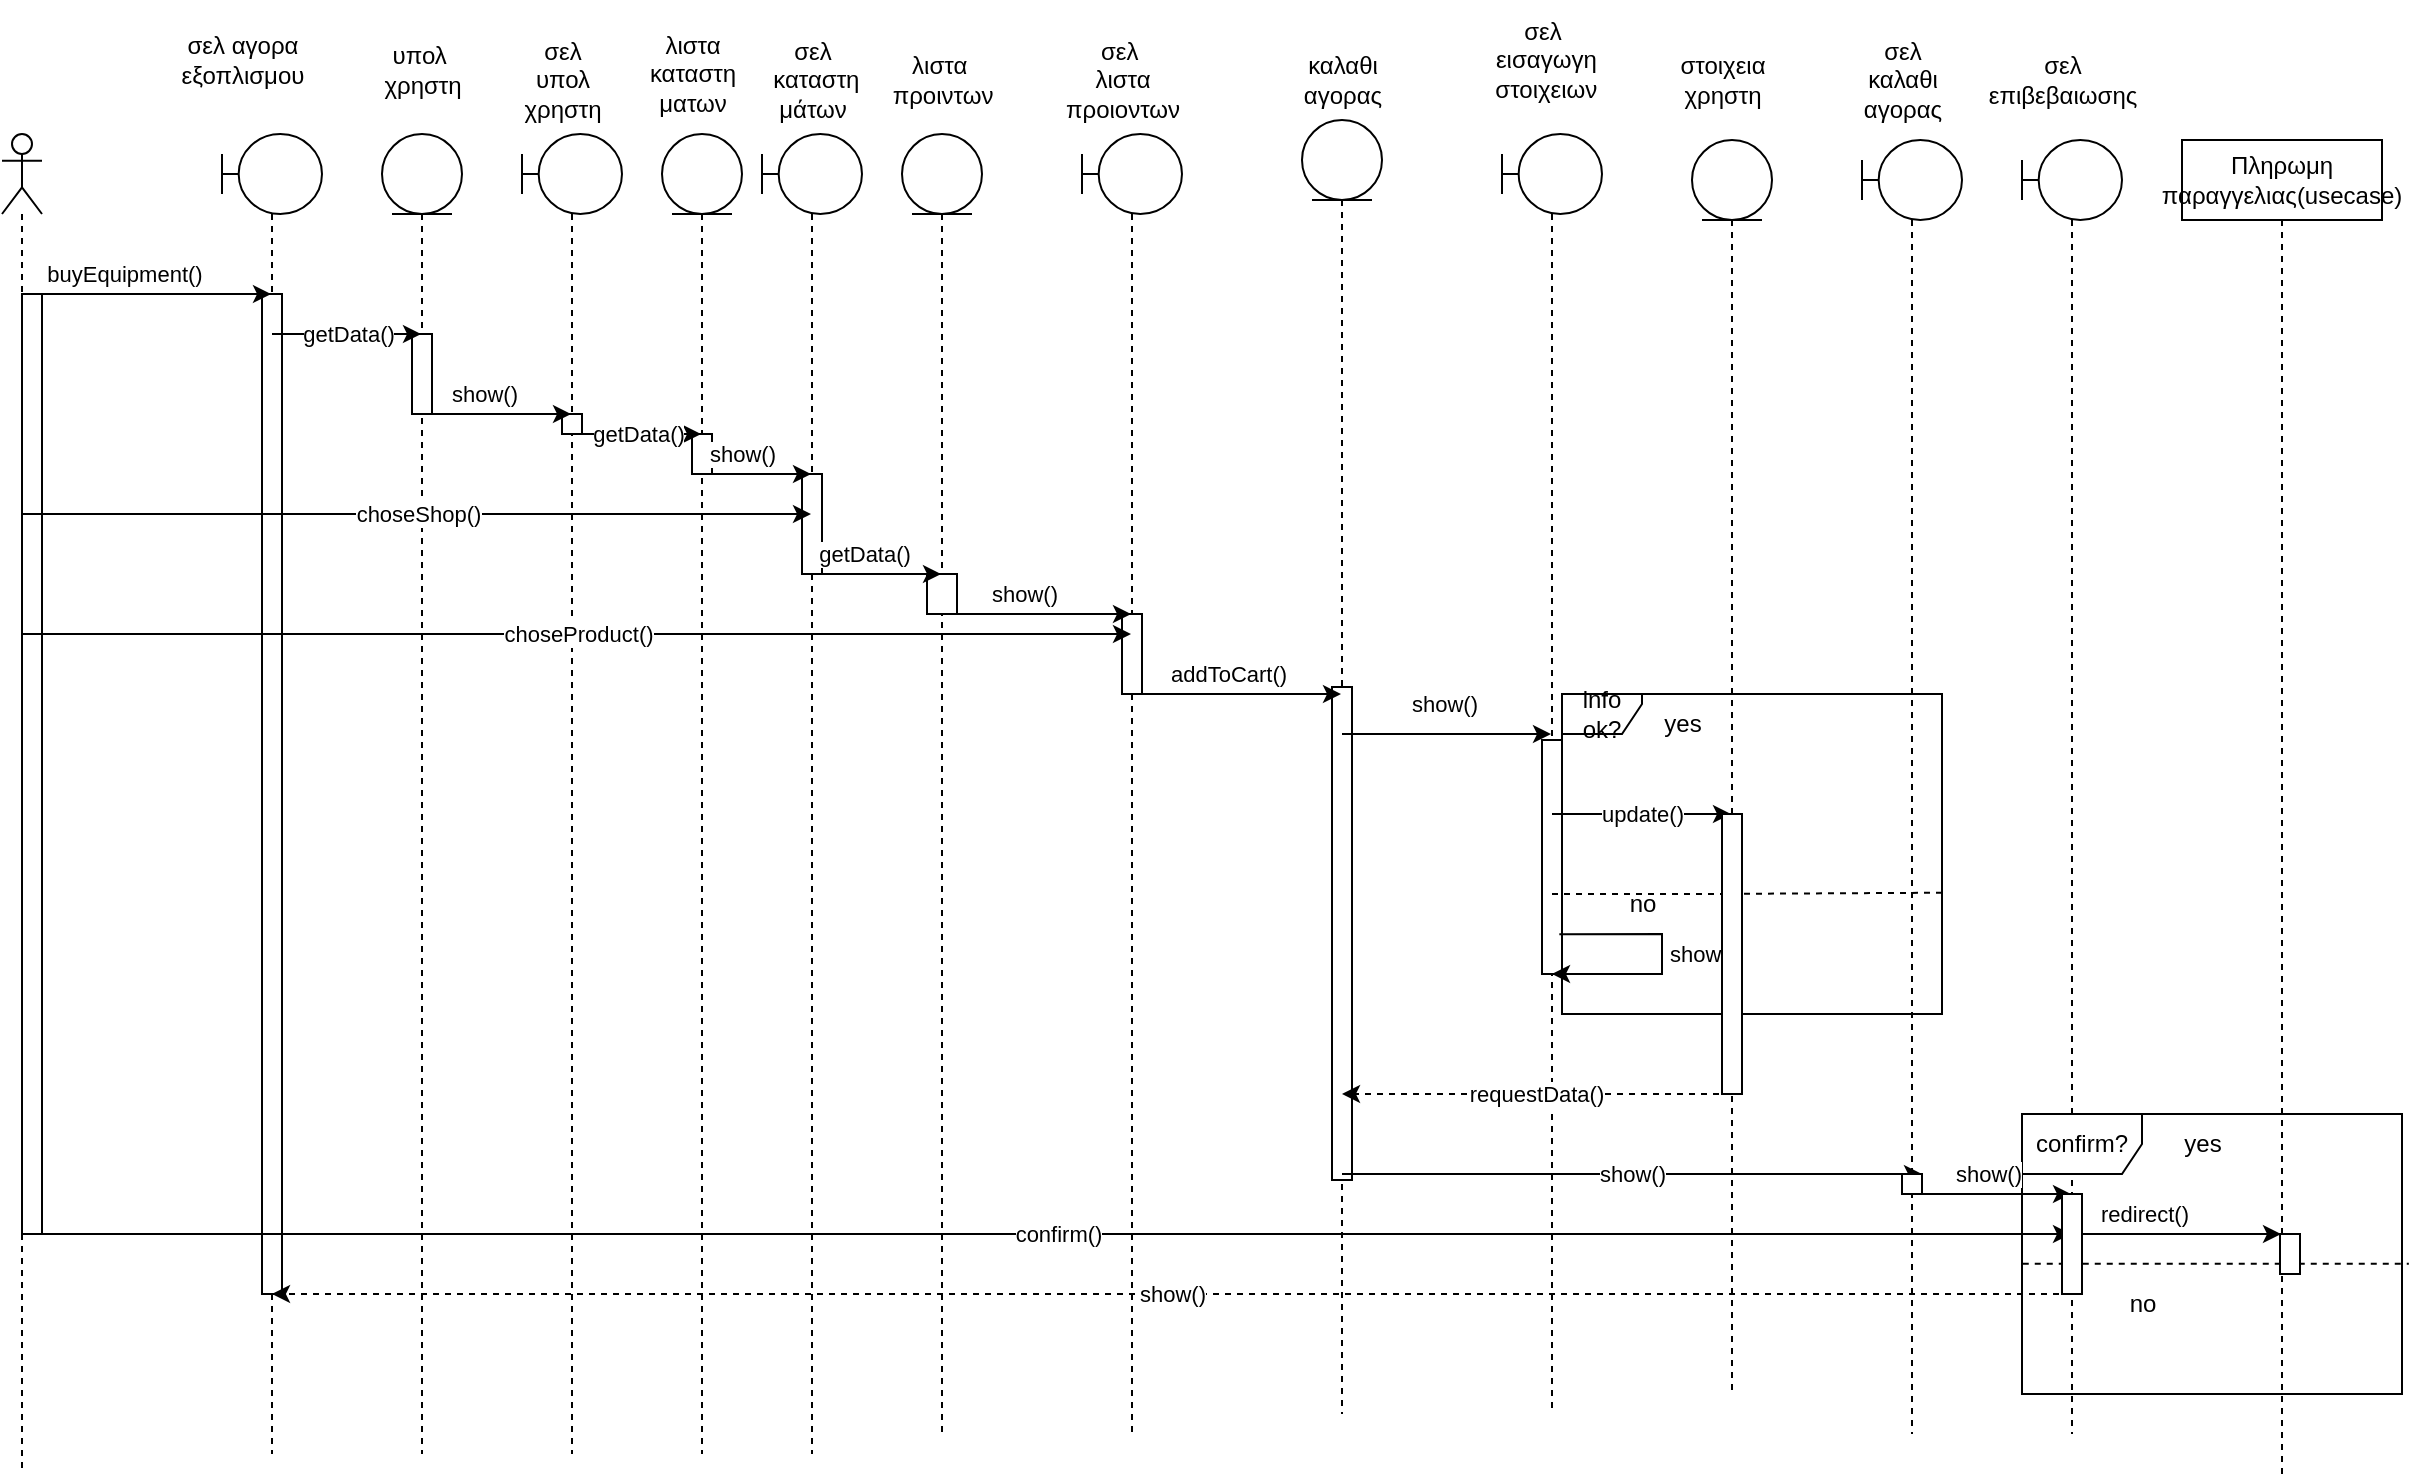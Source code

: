 <mxfile version="21.2.9" type="device">
  <diagram name="Σελίδα-1" id="tTc-m-ho825cbPodfAVH">
    <mxGraphModel dx="1155" dy="2259" grid="1" gridSize="10" guides="1" tooltips="1" connect="1" arrows="1" fold="1" page="1" pageScale="1" pageWidth="1169" pageHeight="1654" math="0" shadow="0">
      <root>
        <mxCell id="0" />
        <mxCell id="1" parent="0" />
        <mxCell id="Fgsy8sXrEMAks3ily-Tw-2" value="" style="shape=umlLifeline;perimeter=lifelinePerimeter;whiteSpace=wrap;html=1;container=1;dropTarget=0;collapsible=0;recursiveResize=0;outlineConnect=0;portConstraint=eastwest;newEdgeStyle={&quot;edgeStyle&quot;:&quot;elbowEdgeStyle&quot;,&quot;elbow&quot;:&quot;vertical&quot;,&quot;curved&quot;:0,&quot;rounded&quot;:0};participant=umlActor;" vertex="1" parent="1">
          <mxGeometry x="30" y="40" width="20" height="670" as="geometry" />
        </mxCell>
        <mxCell id="Fgsy8sXrEMAks3ily-Tw-65" value="" style="html=1;points=[];perimeter=orthogonalPerimeter;outlineConnect=0;targetShapes=umlLifeline;portConstraint=eastwest;newEdgeStyle={&quot;edgeStyle&quot;:&quot;elbowEdgeStyle&quot;,&quot;elbow&quot;:&quot;vertical&quot;,&quot;curved&quot;:0,&quot;rounded&quot;:0};" vertex="1" parent="Fgsy8sXrEMAks3ily-Tw-2">
          <mxGeometry x="10" y="80" width="10" height="470" as="geometry" />
        </mxCell>
        <mxCell id="Fgsy8sXrEMAks3ily-Tw-3" value="" style="shape=umlLifeline;perimeter=lifelinePerimeter;whiteSpace=wrap;html=1;container=1;dropTarget=0;collapsible=0;recursiveResize=0;outlineConnect=0;portConstraint=eastwest;newEdgeStyle={&quot;edgeStyle&quot;:&quot;elbowEdgeStyle&quot;,&quot;elbow&quot;:&quot;vertical&quot;,&quot;curved&quot;:0,&quot;rounded&quot;:0};participant=umlBoundary;" vertex="1" parent="1">
          <mxGeometry x="140" y="40" width="50" height="660" as="geometry" />
        </mxCell>
        <mxCell id="Fgsy8sXrEMAks3ily-Tw-64" value="" style="html=1;points=[];perimeter=orthogonalPerimeter;outlineConnect=0;targetShapes=umlLifeline;portConstraint=eastwest;newEdgeStyle={&quot;edgeStyle&quot;:&quot;elbowEdgeStyle&quot;,&quot;elbow&quot;:&quot;vertical&quot;,&quot;curved&quot;:0,&quot;rounded&quot;:0};" vertex="1" parent="Fgsy8sXrEMAks3ily-Tw-3">
          <mxGeometry x="20" y="80" width="10" height="500" as="geometry" />
        </mxCell>
        <mxCell id="Fgsy8sXrEMAks3ily-Tw-4" value="" style="shape=umlLifeline;perimeter=lifelinePerimeter;whiteSpace=wrap;html=1;container=1;dropTarget=0;collapsible=0;recursiveResize=0;outlineConnect=0;portConstraint=eastwest;newEdgeStyle={&quot;edgeStyle&quot;:&quot;elbowEdgeStyle&quot;,&quot;elbow&quot;:&quot;vertical&quot;,&quot;curved&quot;:0,&quot;rounded&quot;:0};participant=umlBoundary;" vertex="1" parent="1">
          <mxGeometry x="290" y="40" width="50" height="660" as="geometry" />
        </mxCell>
        <mxCell id="Fgsy8sXrEMAks3ily-Tw-67" value="" style="html=1;points=[];perimeter=orthogonalPerimeter;outlineConnect=0;targetShapes=umlLifeline;portConstraint=eastwest;newEdgeStyle={&quot;edgeStyle&quot;:&quot;elbowEdgeStyle&quot;,&quot;elbow&quot;:&quot;vertical&quot;,&quot;curved&quot;:0,&quot;rounded&quot;:0};" vertex="1" parent="Fgsy8sXrEMAks3ily-Tw-4">
          <mxGeometry x="20" y="140" width="10" height="10" as="geometry" />
        </mxCell>
        <mxCell id="Fgsy8sXrEMAks3ily-Tw-6" value="" style="shape=umlLifeline;perimeter=lifelinePerimeter;whiteSpace=wrap;html=1;container=1;dropTarget=0;collapsible=0;recursiveResize=0;outlineConnect=0;portConstraint=eastwest;newEdgeStyle={&quot;edgeStyle&quot;:&quot;elbowEdgeStyle&quot;,&quot;elbow&quot;:&quot;vertical&quot;,&quot;curved&quot;:0,&quot;rounded&quot;:0};participant=umlBoundary;" vertex="1" parent="1">
          <mxGeometry x="410" y="40" width="50" height="660" as="geometry" />
        </mxCell>
        <mxCell id="Fgsy8sXrEMAks3ily-Tw-69" value="" style="html=1;points=[];perimeter=orthogonalPerimeter;outlineConnect=0;targetShapes=umlLifeline;portConstraint=eastwest;newEdgeStyle={&quot;edgeStyle&quot;:&quot;elbowEdgeStyle&quot;,&quot;elbow&quot;:&quot;vertical&quot;,&quot;curved&quot;:0,&quot;rounded&quot;:0};" vertex="1" parent="Fgsy8sXrEMAks3ily-Tw-6">
          <mxGeometry x="20" y="170" width="10" height="50" as="geometry" />
        </mxCell>
        <mxCell id="Fgsy8sXrEMAks3ily-Tw-7" value="" style="shape=umlLifeline;perimeter=lifelinePerimeter;whiteSpace=wrap;html=1;container=1;dropTarget=0;collapsible=0;recursiveResize=0;outlineConnect=0;portConstraint=eastwest;newEdgeStyle={&quot;edgeStyle&quot;:&quot;elbowEdgeStyle&quot;,&quot;elbow&quot;:&quot;vertical&quot;,&quot;curved&quot;:0,&quot;rounded&quot;:0};participant=umlEntity;" vertex="1" parent="1">
          <mxGeometry x="220" y="40" width="40" height="660" as="geometry" />
        </mxCell>
        <mxCell id="Fgsy8sXrEMAks3ily-Tw-66" value="" style="html=1;points=[];perimeter=orthogonalPerimeter;outlineConnect=0;targetShapes=umlLifeline;portConstraint=eastwest;newEdgeStyle={&quot;edgeStyle&quot;:&quot;elbowEdgeStyle&quot;,&quot;elbow&quot;:&quot;vertical&quot;,&quot;curved&quot;:0,&quot;rounded&quot;:0};" vertex="1" parent="Fgsy8sXrEMAks3ily-Tw-7">
          <mxGeometry x="15" y="100" width="10" height="40" as="geometry" />
        </mxCell>
        <mxCell id="Fgsy8sXrEMAks3ily-Tw-8" value="" style="shape=umlLifeline;perimeter=lifelinePerimeter;whiteSpace=wrap;html=1;container=1;dropTarget=0;collapsible=0;recursiveResize=0;outlineConnect=0;portConstraint=eastwest;newEdgeStyle={&quot;edgeStyle&quot;:&quot;elbowEdgeStyle&quot;,&quot;elbow&quot;:&quot;vertical&quot;,&quot;curved&quot;:0,&quot;rounded&quot;:0};participant=umlEntity;" vertex="1" parent="1">
          <mxGeometry x="480" y="40" width="40" height="650" as="geometry" />
        </mxCell>
        <mxCell id="Fgsy8sXrEMAks3ily-Tw-70" value="" style="html=1;points=[];perimeter=orthogonalPerimeter;outlineConnect=0;targetShapes=umlLifeline;portConstraint=eastwest;newEdgeStyle={&quot;edgeStyle&quot;:&quot;elbowEdgeStyle&quot;,&quot;elbow&quot;:&quot;vertical&quot;,&quot;curved&quot;:0,&quot;rounded&quot;:0};" vertex="1" parent="Fgsy8sXrEMAks3ily-Tw-8">
          <mxGeometry x="12.5" y="220" width="15" height="20" as="geometry" />
        </mxCell>
        <mxCell id="Fgsy8sXrEMAks3ily-Tw-9" value="" style="shape=umlLifeline;perimeter=lifelinePerimeter;whiteSpace=wrap;html=1;container=1;dropTarget=0;collapsible=0;recursiveResize=0;outlineConnect=0;portConstraint=eastwest;newEdgeStyle={&quot;edgeStyle&quot;:&quot;elbowEdgeStyle&quot;,&quot;elbow&quot;:&quot;vertical&quot;,&quot;curved&quot;:0,&quot;rounded&quot;:0};participant=umlBoundary;" vertex="1" parent="1">
          <mxGeometry x="570" y="40" width="50" height="650" as="geometry" />
        </mxCell>
        <mxCell id="Fgsy8sXrEMAks3ily-Tw-72" value="" style="html=1;points=[];perimeter=orthogonalPerimeter;outlineConnect=0;targetShapes=umlLifeline;portConstraint=eastwest;newEdgeStyle={&quot;edgeStyle&quot;:&quot;elbowEdgeStyle&quot;,&quot;elbow&quot;:&quot;vertical&quot;,&quot;curved&quot;:0,&quot;rounded&quot;:0};" vertex="1" parent="Fgsy8sXrEMAks3ily-Tw-9">
          <mxGeometry x="20" y="240" width="10" height="40" as="geometry" />
        </mxCell>
        <mxCell id="Fgsy8sXrEMAks3ily-Tw-10" value="" style="shape=umlLifeline;perimeter=lifelinePerimeter;whiteSpace=wrap;html=1;container=1;dropTarget=0;collapsible=0;recursiveResize=0;outlineConnect=0;portConstraint=eastwest;newEdgeStyle={&quot;edgeStyle&quot;:&quot;elbowEdgeStyle&quot;,&quot;elbow&quot;:&quot;vertical&quot;,&quot;curved&quot;:0,&quot;rounded&quot;:0};participant=umlEntity;" vertex="1" parent="1">
          <mxGeometry x="680" y="33" width="40" height="647" as="geometry" />
        </mxCell>
        <mxCell id="Fgsy8sXrEMAks3ily-Tw-74" value="" style="html=1;points=[];perimeter=orthogonalPerimeter;outlineConnect=0;targetShapes=umlLifeline;portConstraint=eastwest;newEdgeStyle={&quot;edgeStyle&quot;:&quot;elbowEdgeStyle&quot;,&quot;elbow&quot;:&quot;vertical&quot;,&quot;curved&quot;:0,&quot;rounded&quot;:0};" vertex="1" parent="Fgsy8sXrEMAks3ily-Tw-10">
          <mxGeometry x="15" y="283.5" width="10" height="246.5" as="geometry" />
        </mxCell>
        <mxCell id="Fgsy8sXrEMAks3ily-Tw-12" value="" style="shape=umlLifeline;perimeter=lifelinePerimeter;whiteSpace=wrap;html=1;container=1;dropTarget=0;collapsible=0;recursiveResize=0;outlineConnect=0;portConstraint=eastwest;newEdgeStyle={&quot;edgeStyle&quot;:&quot;elbowEdgeStyle&quot;,&quot;elbow&quot;:&quot;vertical&quot;,&quot;curved&quot;:0,&quot;rounded&quot;:0};participant=umlBoundary;" vertex="1" parent="1">
          <mxGeometry x="780" y="40" width="50" height="640" as="geometry" />
        </mxCell>
        <mxCell id="Fgsy8sXrEMAks3ily-Tw-75" value="" style="html=1;points=[];perimeter=orthogonalPerimeter;outlineConnect=0;targetShapes=umlLifeline;portConstraint=eastwest;newEdgeStyle={&quot;edgeStyle&quot;:&quot;elbowEdgeStyle&quot;,&quot;elbow&quot;:&quot;vertical&quot;,&quot;curved&quot;:0,&quot;rounded&quot;:0};" vertex="1" parent="Fgsy8sXrEMAks3ily-Tw-12">
          <mxGeometry x="20" y="303" width="10" height="117" as="geometry" />
        </mxCell>
        <mxCell id="Fgsy8sXrEMAks3ily-Tw-13" value="" style="shape=umlLifeline;perimeter=lifelinePerimeter;whiteSpace=wrap;html=1;container=1;dropTarget=0;collapsible=0;recursiveResize=0;outlineConnect=0;portConstraint=eastwest;newEdgeStyle={&quot;edgeStyle&quot;:&quot;elbowEdgeStyle&quot;,&quot;elbow&quot;:&quot;vertical&quot;,&quot;curved&quot;:0,&quot;rounded&quot;:0};participant=umlEntity;" vertex="1" parent="1">
          <mxGeometry x="875" y="43" width="40" height="627" as="geometry" />
        </mxCell>
        <mxCell id="Fgsy8sXrEMAks3ily-Tw-14" value="" style="shape=umlLifeline;perimeter=lifelinePerimeter;whiteSpace=wrap;html=1;container=1;dropTarget=0;collapsible=0;recursiveResize=0;outlineConnect=0;portConstraint=eastwest;newEdgeStyle={&quot;edgeStyle&quot;:&quot;elbowEdgeStyle&quot;,&quot;elbow&quot;:&quot;vertical&quot;,&quot;curved&quot;:0,&quot;rounded&quot;:0};participant=umlBoundary;" vertex="1" parent="1">
          <mxGeometry x="960" y="43" width="50" height="647" as="geometry" />
        </mxCell>
        <mxCell id="Fgsy8sXrEMAks3ily-Tw-15" value="σελ αγορα&lt;br&gt;εξοπλισμου" style="text;html=1;align=center;verticalAlign=middle;resizable=0;points=[];autosize=1;strokeColor=none;fillColor=none;" vertex="1" parent="1">
          <mxGeometry x="110" y="-17" width="80" height="40" as="geometry" />
        </mxCell>
        <mxCell id="Fgsy8sXrEMAks3ily-Tw-16" value="υπολ&amp;nbsp;&lt;br&gt;χρηστη" style="text;html=1;align=center;verticalAlign=middle;resizable=0;points=[];autosize=1;strokeColor=none;fillColor=none;" vertex="1" parent="1">
          <mxGeometry x="210" y="-12" width="60" height="40" as="geometry" />
        </mxCell>
        <mxCell id="Fgsy8sXrEMAks3ily-Tw-17" value="σελ&lt;br&gt;υπολ&lt;br&gt;χρηστη" style="text;html=1;align=center;verticalAlign=middle;resizable=0;points=[];autosize=1;strokeColor=none;fillColor=none;" vertex="1" parent="1">
          <mxGeometry x="280" y="-17" width="60" height="60" as="geometry" />
        </mxCell>
        <mxCell id="Fgsy8sXrEMAks3ily-Tw-18" value="σελ&lt;br&gt;&amp;nbsp;καταστη&lt;br&gt;μάτων" style="text;html=1;align=center;verticalAlign=middle;resizable=0;points=[];autosize=1;strokeColor=none;fillColor=none;" vertex="1" parent="1">
          <mxGeometry x="400" y="-17" width="70" height="60" as="geometry" />
        </mxCell>
        <mxCell id="Fgsy8sXrEMAks3ily-Tw-19" value="λιστα&amp;nbsp;&lt;br&gt;προιντων" style="text;html=1;align=center;verticalAlign=middle;resizable=0;points=[];autosize=1;strokeColor=none;fillColor=none;" vertex="1" parent="1">
          <mxGeometry x="465" y="-7" width="70" height="40" as="geometry" />
        </mxCell>
        <mxCell id="Fgsy8sXrEMAks3ily-Tw-20" value="σελ&amp;nbsp;&lt;br&gt;λιστα&lt;br&gt;προιοντων" style="text;html=1;align=center;verticalAlign=middle;resizable=0;points=[];autosize=1;strokeColor=none;fillColor=none;" vertex="1" parent="1">
          <mxGeometry x="550" y="-17" width="80" height="60" as="geometry" />
        </mxCell>
        <mxCell id="Fgsy8sXrEMAks3ily-Tw-21" value="καλαθι&lt;br&gt;αγορας" style="text;html=1;align=center;verticalAlign=middle;resizable=0;points=[];autosize=1;strokeColor=none;fillColor=none;" vertex="1" parent="1">
          <mxGeometry x="670" y="-7" width="60" height="40" as="geometry" />
        </mxCell>
        <mxCell id="Fgsy8sXrEMAks3ily-Tw-22" value="σελ&lt;br&gt;&amp;nbsp;εισαγωγη&lt;br&gt;&amp;nbsp;στοιχειων" style="text;html=1;align=center;verticalAlign=middle;resizable=0;points=[];autosize=1;strokeColor=none;fillColor=none;" vertex="1" parent="1">
          <mxGeometry x="760" y="-27" width="80" height="60" as="geometry" />
        </mxCell>
        <mxCell id="Fgsy8sXrEMAks3ily-Tw-23" value="στοιχεια&lt;br&gt;χρηστη" style="text;html=1;align=center;verticalAlign=middle;resizable=0;points=[];autosize=1;strokeColor=none;fillColor=none;" vertex="1" parent="1">
          <mxGeometry x="855" y="-7" width="70" height="40" as="geometry" />
        </mxCell>
        <mxCell id="Fgsy8sXrEMAks3ily-Tw-24" value="σελ&lt;br&gt;καλαθι&lt;br&gt;αγορας" style="text;html=1;align=center;verticalAlign=middle;resizable=0;points=[];autosize=1;strokeColor=none;fillColor=none;" vertex="1" parent="1">
          <mxGeometry x="950" y="-17" width="60" height="60" as="geometry" />
        </mxCell>
        <mxCell id="Fgsy8sXrEMAks3ily-Tw-25" value="" style="shape=umlLifeline;perimeter=lifelinePerimeter;whiteSpace=wrap;html=1;container=1;dropTarget=0;collapsible=0;recursiveResize=0;outlineConnect=0;portConstraint=eastwest;newEdgeStyle={&quot;edgeStyle&quot;:&quot;elbowEdgeStyle&quot;,&quot;elbow&quot;:&quot;vertical&quot;,&quot;curved&quot;:0,&quot;rounded&quot;:0};participant=umlBoundary;size=40;" vertex="1" parent="1">
          <mxGeometry x="1040" y="43" width="50" height="647" as="geometry" />
        </mxCell>
        <mxCell id="Fgsy8sXrEMAks3ily-Tw-26" value="σελ&lt;br&gt;επιβεβαιωσης" style="text;html=1;align=center;verticalAlign=middle;resizable=0;points=[];autosize=1;strokeColor=none;fillColor=none;" vertex="1" parent="1">
          <mxGeometry x="1010" y="-7" width="100" height="40" as="geometry" />
        </mxCell>
        <mxCell id="Fgsy8sXrEMAks3ily-Tw-27" value="Πληρωμη παραγγελιας(usecase)" style="shape=umlLifeline;perimeter=lifelinePerimeter;whiteSpace=wrap;html=1;container=1;dropTarget=0;collapsible=0;recursiveResize=0;outlineConnect=0;portConstraint=eastwest;newEdgeStyle={&quot;edgeStyle&quot;:&quot;elbowEdgeStyle&quot;,&quot;elbow&quot;:&quot;vertical&quot;,&quot;curved&quot;:0,&quot;rounded&quot;:0};" vertex="1" parent="1">
          <mxGeometry x="1120" y="43" width="100" height="667" as="geometry" />
        </mxCell>
        <mxCell id="Fgsy8sXrEMAks3ily-Tw-28" value="buyEquipment()" style="endArrow=classic;html=1;rounded=0;" edge="1" parent="1" source="Fgsy8sXrEMAks3ily-Tw-2" target="Fgsy8sXrEMAks3ily-Tw-3">
          <mxGeometry x="-0.192" y="10" width="50" height="50" relative="1" as="geometry">
            <mxPoint x="320" y="170" as="sourcePoint" />
            <mxPoint x="370" y="120" as="targetPoint" />
            <Array as="points">
              <mxPoint x="120" y="120" />
            </Array>
            <mxPoint as="offset" />
          </mxGeometry>
        </mxCell>
        <mxCell id="Fgsy8sXrEMAks3ily-Tw-29" value="getData()" style="endArrow=classic;html=1;rounded=0;" edge="1" parent="1" source="Fgsy8sXrEMAks3ily-Tw-3" target="Fgsy8sXrEMAks3ily-Tw-7">
          <mxGeometry width="50" height="50" relative="1" as="geometry">
            <mxPoint x="320" y="280" as="sourcePoint" />
            <mxPoint x="370" y="230" as="targetPoint" />
            <Array as="points">
              <mxPoint x="200" y="140" />
            </Array>
          </mxGeometry>
        </mxCell>
        <mxCell id="Fgsy8sXrEMAks3ily-Tw-30" value="show()" style="endArrow=classic;html=1;rounded=0;" edge="1" parent="1" source="Fgsy8sXrEMAks3ily-Tw-7" target="Fgsy8sXrEMAks3ily-Tw-4">
          <mxGeometry x="-0.186" y="10" width="50" height="50" relative="1" as="geometry">
            <mxPoint x="320" y="280" as="sourcePoint" />
            <mxPoint x="370" y="230" as="targetPoint" />
            <Array as="points">
              <mxPoint x="280" y="180" />
            </Array>
            <mxPoint as="offset" />
          </mxGeometry>
        </mxCell>
        <mxCell id="Fgsy8sXrEMAks3ily-Tw-31" value="" style="shape=umlLifeline;perimeter=lifelinePerimeter;whiteSpace=wrap;html=1;container=1;dropTarget=0;collapsible=0;recursiveResize=0;outlineConnect=0;portConstraint=eastwest;newEdgeStyle={&quot;edgeStyle&quot;:&quot;elbowEdgeStyle&quot;,&quot;elbow&quot;:&quot;vertical&quot;,&quot;curved&quot;:0,&quot;rounded&quot;:0};participant=umlEntity;" vertex="1" parent="1">
          <mxGeometry x="360" y="40" width="40" height="660" as="geometry" />
        </mxCell>
        <mxCell id="Fgsy8sXrEMAks3ily-Tw-68" value="" style="html=1;points=[];perimeter=orthogonalPerimeter;outlineConnect=0;targetShapes=umlLifeline;portConstraint=eastwest;newEdgeStyle={&quot;edgeStyle&quot;:&quot;elbowEdgeStyle&quot;,&quot;elbow&quot;:&quot;vertical&quot;,&quot;curved&quot;:0,&quot;rounded&quot;:0};" vertex="1" parent="Fgsy8sXrEMAks3ily-Tw-31">
          <mxGeometry x="15" y="150" width="10" height="20" as="geometry" />
        </mxCell>
        <mxCell id="Fgsy8sXrEMAks3ily-Tw-32" value="λιστα&lt;br&gt;καταστη&lt;br&gt;ματων" style="text;html=1;align=center;verticalAlign=middle;resizable=0;points=[];autosize=1;strokeColor=none;fillColor=none;" vertex="1" parent="1">
          <mxGeometry x="340" y="-20" width="70" height="60" as="geometry" />
        </mxCell>
        <mxCell id="Fgsy8sXrEMAks3ily-Tw-33" value="getData()" style="endArrow=classic;html=1;rounded=0;" edge="1" parent="1" source="Fgsy8sXrEMAks3ily-Tw-4" target="Fgsy8sXrEMAks3ily-Tw-31">
          <mxGeometry width="50" height="50" relative="1" as="geometry">
            <mxPoint x="320" y="250" as="sourcePoint" />
            <mxPoint x="370" y="200" as="targetPoint" />
            <Array as="points">
              <mxPoint x="340" y="190" />
            </Array>
          </mxGeometry>
        </mxCell>
        <mxCell id="Fgsy8sXrEMAks3ily-Tw-34" value="show()" style="endArrow=classic;html=1;rounded=0;" edge="1" parent="1" source="Fgsy8sXrEMAks3ily-Tw-31" target="Fgsy8sXrEMAks3ily-Tw-6">
          <mxGeometry x="-0.253" y="10" width="50" height="50" relative="1" as="geometry">
            <mxPoint x="320" y="250" as="sourcePoint" />
            <mxPoint x="370" y="200" as="targetPoint" />
            <Array as="points">
              <mxPoint x="420" y="210" />
            </Array>
            <mxPoint x="-1" as="offset" />
          </mxGeometry>
        </mxCell>
        <mxCell id="Fgsy8sXrEMAks3ily-Tw-35" value="choseShop()" style="endArrow=classic;html=1;rounded=0;" edge="1" parent="1" source="Fgsy8sXrEMAks3ily-Tw-2" target="Fgsy8sXrEMAks3ily-Tw-6">
          <mxGeometry width="50" height="50" relative="1" as="geometry">
            <mxPoint x="320" y="250" as="sourcePoint" />
            <mxPoint x="370" y="200" as="targetPoint" />
            <Array as="points">
              <mxPoint x="310" y="230" />
            </Array>
          </mxGeometry>
        </mxCell>
        <mxCell id="Fgsy8sXrEMAks3ily-Tw-36" value="getData()" style="endArrow=classic;html=1;rounded=0;" edge="1" parent="1" source="Fgsy8sXrEMAks3ily-Tw-6" target="Fgsy8sXrEMAks3ily-Tw-8">
          <mxGeometry x="-0.214" y="10" width="50" height="50" relative="1" as="geometry">
            <mxPoint x="320" y="250" as="sourcePoint" />
            <mxPoint x="370" y="200" as="targetPoint" />
            <Array as="points">
              <mxPoint x="460" y="260" />
            </Array>
            <mxPoint as="offset" />
          </mxGeometry>
        </mxCell>
        <mxCell id="Fgsy8sXrEMAks3ily-Tw-37" value="choseProduct()" style="endArrow=classic;html=1;rounded=0;" edge="1" parent="1" source="Fgsy8sXrEMAks3ily-Tw-2" target="Fgsy8sXrEMAks3ily-Tw-9">
          <mxGeometry width="50" height="50" relative="1" as="geometry">
            <mxPoint x="320" y="250" as="sourcePoint" />
            <mxPoint x="370" y="200" as="targetPoint" />
            <Array as="points">
              <mxPoint x="210" y="290" />
            </Array>
          </mxGeometry>
        </mxCell>
        <mxCell id="Fgsy8sXrEMAks3ily-Tw-38" value="addToCart()" style="endArrow=classic;html=1;rounded=0;" edge="1" parent="1" source="Fgsy8sXrEMAks3ily-Tw-72" target="Fgsy8sXrEMAks3ily-Tw-10">
          <mxGeometry x="-0.133" y="10" width="50" height="50" relative="1" as="geometry">
            <mxPoint x="550" y="250" as="sourcePoint" />
            <mxPoint x="600" y="200" as="targetPoint" />
            <Array as="points">
              <mxPoint x="650" y="320" />
            </Array>
            <mxPoint as="offset" />
          </mxGeometry>
        </mxCell>
        <mxCell id="Fgsy8sXrEMAks3ily-Tw-39" value="show()" style="endArrow=classic;html=1;rounded=0;" edge="1" parent="1" source="Fgsy8sXrEMAks3ily-Tw-10" target="Fgsy8sXrEMAks3ily-Tw-12">
          <mxGeometry x="-0.038" y="15" width="50" height="50" relative="1" as="geometry">
            <mxPoint x="550" y="250" as="sourcePoint" />
            <mxPoint x="600" y="200" as="targetPoint" />
            <Array as="points">
              <mxPoint x="730" y="340" />
            </Array>
            <mxPoint as="offset" />
          </mxGeometry>
        </mxCell>
        <mxCell id="Fgsy8sXrEMAks3ily-Tw-41" value="info ok?" style="shape=umlFrame;whiteSpace=wrap;html=1;pointerEvents=0;width=40;height=20;" vertex="1" parent="1">
          <mxGeometry x="810" y="320" width="190" height="160" as="geometry" />
        </mxCell>
        <mxCell id="Fgsy8sXrEMAks3ily-Tw-42" value="yes" style="text;html=1;align=center;verticalAlign=middle;resizable=0;points=[];autosize=1;strokeColor=none;fillColor=none;" vertex="1" parent="1">
          <mxGeometry x="850" y="320" width="40" height="30" as="geometry" />
        </mxCell>
        <mxCell id="Fgsy8sXrEMAks3ily-Tw-44" value="" style="endArrow=none;dashed=1;html=1;rounded=0;entryX=0.999;entryY=0.621;entryDx=0;entryDy=0;entryPerimeter=0;" edge="1" parent="1" source="Fgsy8sXrEMAks3ily-Tw-12" target="Fgsy8sXrEMAks3ily-Tw-41">
          <mxGeometry width="50" height="50" relative="1" as="geometry">
            <mxPoint x="710" y="350" as="sourcePoint" />
            <mxPoint x="760" y="300" as="targetPoint" />
            <Array as="points">
              <mxPoint x="880" y="420" />
            </Array>
          </mxGeometry>
        </mxCell>
        <mxCell id="Fgsy8sXrEMAks3ily-Tw-48" value="update()" style="endArrow=classic;html=1;rounded=0;" edge="1" parent="1" source="Fgsy8sXrEMAks3ily-Tw-12" target="Fgsy8sXrEMAks3ily-Tw-13">
          <mxGeometry width="50" height="50" relative="1" as="geometry">
            <mxPoint x="840" y="260" as="sourcePoint" />
            <mxPoint x="890" y="210" as="targetPoint" />
            <Array as="points">
              <mxPoint x="860" y="380" />
            </Array>
          </mxGeometry>
        </mxCell>
        <mxCell id="Fgsy8sXrEMAks3ily-Tw-51" value="show()" style="endArrow=classic;html=1;rounded=0;exitX=-0.007;exitY=0.751;exitDx=0;exitDy=0;exitPerimeter=0;" edge="1" parent="1" source="Fgsy8sXrEMAks3ily-Tw-41" target="Fgsy8sXrEMAks3ily-Tw-12">
          <mxGeometry x="-0.033" y="20" width="50" height="50" relative="1" as="geometry">
            <mxPoint x="840" y="260" as="sourcePoint" />
            <mxPoint x="890" y="210" as="targetPoint" />
            <Array as="points">
              <mxPoint x="860" y="440" />
              <mxPoint x="860" y="460" />
            </Array>
            <mxPoint as="offset" />
          </mxGeometry>
        </mxCell>
        <mxCell id="Fgsy8sXrEMAks3ily-Tw-52" value="no" style="text;html=1;align=center;verticalAlign=middle;resizable=0;points=[];autosize=1;strokeColor=none;fillColor=none;" vertex="1" parent="1">
          <mxGeometry x="830" y="410" width="40" height="30" as="geometry" />
        </mxCell>
        <mxCell id="Fgsy8sXrEMAks3ily-Tw-54" value="requestData()" style="endArrow=classic;html=1;rounded=0;dashed=1;" edge="1" parent="1" source="Fgsy8sXrEMAks3ily-Tw-13" target="Fgsy8sXrEMAks3ily-Tw-10">
          <mxGeometry width="50" height="50" relative="1" as="geometry">
            <mxPoint x="800" y="370" as="sourcePoint" />
            <mxPoint x="850" y="320" as="targetPoint" />
            <Array as="points">
              <mxPoint x="820" y="520" />
            </Array>
          </mxGeometry>
        </mxCell>
        <mxCell id="Fgsy8sXrEMAks3ily-Tw-55" value="show()" style="endArrow=classic;html=1;rounded=0;" edge="1" parent="1" source="Fgsy8sXrEMAks3ily-Tw-10">
          <mxGeometry width="50" height="50" relative="1" as="geometry">
            <mxPoint x="680" y="370" as="sourcePoint" />
            <mxPoint x="990" y="560" as="targetPoint" />
            <Array as="points">
              <mxPoint x="780" y="560" />
              <mxPoint x="860" y="560" />
            </Array>
          </mxGeometry>
        </mxCell>
        <mxCell id="Fgsy8sXrEMAks3ily-Tw-57" value="confirm?" style="shape=umlFrame;whiteSpace=wrap;html=1;pointerEvents=0;" vertex="1" parent="1">
          <mxGeometry x="1040" y="530" width="190" height="140" as="geometry" />
        </mxCell>
        <mxCell id="Fgsy8sXrEMAks3ily-Tw-58" value="yes" style="text;html=1;align=center;verticalAlign=middle;resizable=0;points=[];autosize=1;strokeColor=none;fillColor=none;" vertex="1" parent="1">
          <mxGeometry x="1110" y="530" width="40" height="30" as="geometry" />
        </mxCell>
        <mxCell id="Fgsy8sXrEMAks3ily-Tw-59" value="no" style="text;html=1;align=center;verticalAlign=middle;resizable=0;points=[];autosize=1;strokeColor=none;fillColor=none;" vertex="1" parent="1">
          <mxGeometry x="1080" y="610" width="40" height="30" as="geometry" />
        </mxCell>
        <mxCell id="Fgsy8sXrEMAks3ily-Tw-60" value="" style="endArrow=none;dashed=1;html=1;rounded=0;entryX=1.018;entryY=0.535;entryDx=0;entryDy=0;entryPerimeter=0;exitX=0.002;exitY=0.535;exitDx=0;exitDy=0;exitPerimeter=0;" edge="1" parent="1" source="Fgsy8sXrEMAks3ily-Tw-57" target="Fgsy8sXrEMAks3ily-Tw-57">
          <mxGeometry width="50" height="50" relative="1" as="geometry">
            <mxPoint x="1060" y="470" as="sourcePoint" />
            <mxPoint x="1110" y="420" as="targetPoint" />
          </mxGeometry>
        </mxCell>
        <mxCell id="Fgsy8sXrEMAks3ily-Tw-61" value="redirect()" style="endArrow=classic;html=1;rounded=0;" edge="1" parent="1" source="Fgsy8sXrEMAks3ily-Tw-25" target="Fgsy8sXrEMAks3ily-Tw-27">
          <mxGeometry x="-0.323" y="10" width="50" height="50" relative="1" as="geometry">
            <mxPoint x="1060" y="470" as="sourcePoint" />
            <mxPoint x="1110" y="420" as="targetPoint" />
            <Array as="points">
              <mxPoint x="1110" y="590" />
              <mxPoint x="1150" y="590" />
            </Array>
            <mxPoint as="offset" />
          </mxGeometry>
        </mxCell>
        <mxCell id="Fgsy8sXrEMAks3ily-Tw-62" value="show()" style="endArrow=classic;html=1;rounded=0;dashed=1;" edge="1" parent="1" source="Fgsy8sXrEMAks3ily-Tw-25" target="Fgsy8sXrEMAks3ily-Tw-3">
          <mxGeometry width="50" height="50" relative="1" as="geometry">
            <mxPoint x="1060" y="470" as="sourcePoint" />
            <mxPoint x="1030" y="420" as="targetPoint" />
            <Array as="points">
              <mxPoint x="190" y="620" />
            </Array>
          </mxGeometry>
        </mxCell>
        <mxCell id="Fgsy8sXrEMAks3ily-Tw-71" value="show()" style="endArrow=classic;html=1;rounded=0;" edge="1" parent="1" source="Fgsy8sXrEMAks3ily-Tw-8" target="Fgsy8sXrEMAks3ily-Tw-9">
          <mxGeometry x="-0.147" y="10" width="50" height="50" relative="1" as="geometry">
            <mxPoint x="260" y="270" as="sourcePoint" />
            <mxPoint x="310" y="220" as="targetPoint" />
            <Array as="points">
              <mxPoint x="560" y="280" />
            </Array>
            <mxPoint as="offset" />
          </mxGeometry>
        </mxCell>
        <mxCell id="Fgsy8sXrEMAks3ily-Tw-76" value="" style="html=1;points=[];perimeter=orthogonalPerimeter;outlineConnect=0;targetShapes=umlLifeline;portConstraint=eastwest;newEdgeStyle={&quot;edgeStyle&quot;:&quot;elbowEdgeStyle&quot;,&quot;elbow&quot;:&quot;vertical&quot;,&quot;curved&quot;:0,&quot;rounded&quot;:0};" vertex="1" parent="1">
          <mxGeometry x="890" y="380" width="10" height="140" as="geometry" />
        </mxCell>
        <mxCell id="Fgsy8sXrEMAks3ily-Tw-79" value="show()" style="endArrow=classic;html=1;rounded=0;" edge="1" parent="1" source="Fgsy8sXrEMAks3ily-Tw-84" target="Fgsy8sXrEMAks3ily-Tw-25">
          <mxGeometry x="-0.112" y="10" width="50" height="50" relative="1" as="geometry">
            <mxPoint x="680" y="360" as="sourcePoint" />
            <mxPoint x="730" y="310" as="targetPoint" />
            <Array as="points">
              <mxPoint x="1040" y="570" />
            </Array>
            <mxPoint as="offset" />
          </mxGeometry>
        </mxCell>
        <mxCell id="Fgsy8sXrEMAks3ily-Tw-81" value="confirm()" style="endArrow=classic;html=1;rounded=0;" edge="1" parent="1" source="Fgsy8sXrEMAks3ily-Tw-65" target="Fgsy8sXrEMAks3ily-Tw-25">
          <mxGeometry width="50" height="50" relative="1" as="geometry">
            <mxPoint x="680" y="460" as="sourcePoint" />
            <mxPoint x="730" y="410" as="targetPoint" />
            <Array as="points">
              <mxPoint x="140" y="590" />
              <mxPoint x="790" y="590" />
            </Array>
          </mxGeometry>
        </mxCell>
        <mxCell id="Fgsy8sXrEMAks3ily-Tw-86" value="" style="endArrow=classic;html=1;rounded=0;" edge="1" parent="1" source="Fgsy8sXrEMAks3ily-Tw-14" target="Fgsy8sXrEMAks3ily-Tw-84">
          <mxGeometry x="-0.112" y="10" width="50" height="50" relative="1" as="geometry">
            <mxPoint x="984" y="570" as="sourcePoint" />
            <mxPoint x="1065" y="570" as="targetPoint" />
            <Array as="points" />
            <mxPoint as="offset" />
          </mxGeometry>
        </mxCell>
        <mxCell id="Fgsy8sXrEMAks3ily-Tw-84" value="" style="html=1;points=[];perimeter=orthogonalPerimeter;outlineConnect=0;targetShapes=umlLifeline;portConstraint=eastwest;newEdgeStyle={&quot;edgeStyle&quot;:&quot;elbowEdgeStyle&quot;,&quot;elbow&quot;:&quot;vertical&quot;,&quot;curved&quot;:0,&quot;rounded&quot;:0};" vertex="1" parent="1">
          <mxGeometry x="980" y="560" width="10" height="10" as="geometry" />
        </mxCell>
        <mxCell id="Fgsy8sXrEMAks3ily-Tw-87" value="" style="html=1;points=[];perimeter=orthogonalPerimeter;outlineConnect=0;targetShapes=umlLifeline;portConstraint=eastwest;newEdgeStyle={&quot;edgeStyle&quot;:&quot;elbowEdgeStyle&quot;,&quot;elbow&quot;:&quot;vertical&quot;,&quot;curved&quot;:0,&quot;rounded&quot;:0};" vertex="1" parent="1">
          <mxGeometry x="1060" y="570" width="10" height="50" as="geometry" />
        </mxCell>
        <mxCell id="Fgsy8sXrEMAks3ily-Tw-90" value="" style="html=1;points=[];perimeter=orthogonalPerimeter;outlineConnect=0;targetShapes=umlLifeline;portConstraint=eastwest;newEdgeStyle={&quot;edgeStyle&quot;:&quot;elbowEdgeStyle&quot;,&quot;elbow&quot;:&quot;vertical&quot;,&quot;curved&quot;:0,&quot;rounded&quot;:0};" vertex="1" parent="1">
          <mxGeometry x="1169" y="590" width="10" height="20" as="geometry" />
        </mxCell>
      </root>
    </mxGraphModel>
  </diagram>
</mxfile>
